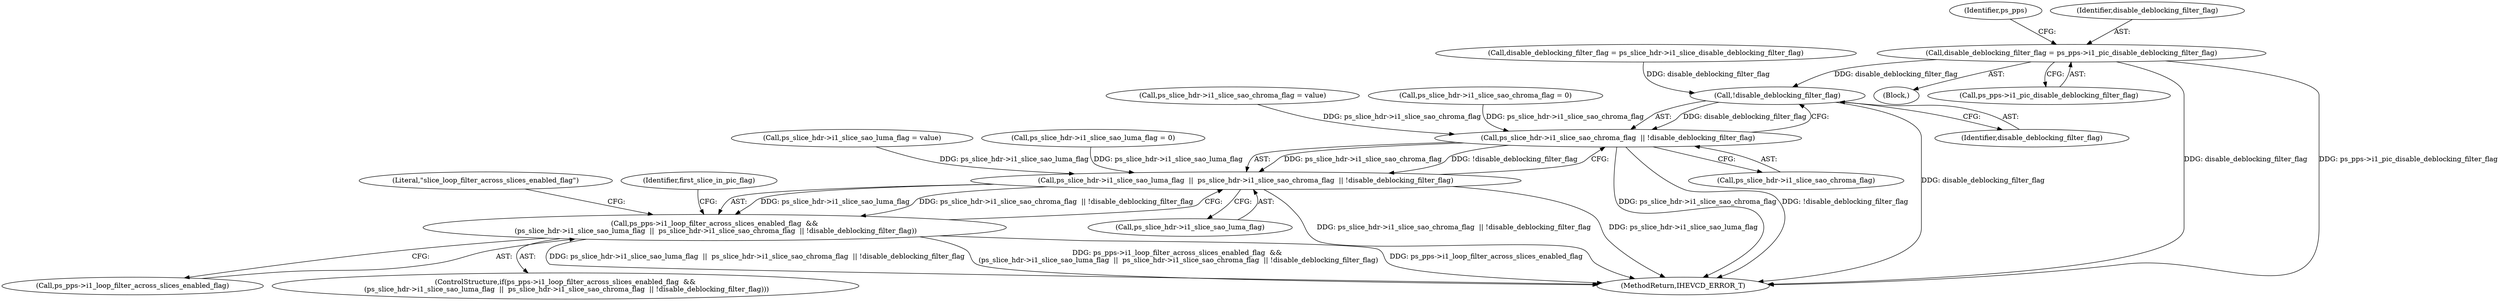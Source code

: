 digraph "0_Android_913d9e8d93d6b81bb8eac3fc2c1426651f5b259d@pointer" {
"1001512" [label="(Call,disable_deblocking_filter_flag = ps_pps->i1_pic_disable_deblocking_filter_flag)"];
"1001601" [label="(Call,!disable_deblocking_filter_flag)"];
"1001597" [label="(Call,ps_slice_hdr->i1_slice_sao_chroma_flag  || !disable_deblocking_filter_flag)"];
"1001593" [label="(Call,ps_slice_hdr->i1_slice_sao_luma_flag  ||  ps_slice_hdr->i1_slice_sao_chroma_flag  || !disable_deblocking_filter_flag)"];
"1001589" [label="(Call,ps_pps->i1_loop_filter_across_slices_enabled_flag  &&\n (ps_slice_hdr->i1_slice_sao_luma_flag  ||  ps_slice_hdr->i1_slice_sao_chroma_flag  || !disable_deblocking_filter_flag))"];
"1000554" [label="(Block,)"];
"1001514" [label="(Call,ps_pps->i1_pic_disable_deblocking_filter_flag)"];
"1001594" [label="(Call,ps_slice_hdr->i1_slice_sao_luma_flag)"];
"1001601" [label="(Call,!disable_deblocking_filter_flag)"];
"1002617" [label="(MethodReturn,IHEVCD_ERROR_T)"];
"1001519" [label="(Identifier,ps_pps)"];
"1001121" [label="(Call,ps_slice_hdr->i1_slice_sao_chroma_flag = value)"];
"1001096" [label="(Call,ps_slice_hdr->i1_slice_sao_chroma_flag = 0)"];
"1001590" [label="(Call,ps_pps->i1_loop_filter_across_slices_enabled_flag)"];
"1001598" [label="(Call,ps_slice_hdr->i1_slice_sao_chroma_flag)"];
"1001111" [label="(Call,ps_slice_hdr->i1_slice_sao_luma_flag = value)"];
"1001605" [label="(Literal,\"slice_loop_filter_across_slices_enabled_flag\")"];
"1001593" [label="(Call,ps_slice_hdr->i1_slice_sao_luma_flag  ||  ps_slice_hdr->i1_slice_sao_chroma_flag  || !disable_deblocking_filter_flag)"];
"1001602" [label="(Identifier,disable_deblocking_filter_flag)"];
"1001597" [label="(Call,ps_slice_hdr->i1_slice_sao_chroma_flag  || !disable_deblocking_filter_flag)"];
"1001617" [label="(Identifier,first_slice_in_pic_flag)"];
"1001552" [label="(Call,disable_deblocking_filter_flag = ps_slice_hdr->i1_slice_disable_deblocking_filter_flag)"];
"1001588" [label="(ControlStructure,if(ps_pps->i1_loop_filter_across_slices_enabled_flag  &&\n (ps_slice_hdr->i1_slice_sao_luma_flag  ||  ps_slice_hdr->i1_slice_sao_chroma_flag  || !disable_deblocking_filter_flag)))"];
"1001589" [label="(Call,ps_pps->i1_loop_filter_across_slices_enabled_flag  &&\n (ps_slice_hdr->i1_slice_sao_luma_flag  ||  ps_slice_hdr->i1_slice_sao_chroma_flag  || !disable_deblocking_filter_flag))"];
"1001512" [label="(Call,disable_deblocking_filter_flag = ps_pps->i1_pic_disable_deblocking_filter_flag)"];
"1001513" [label="(Identifier,disable_deblocking_filter_flag)"];
"1001091" [label="(Call,ps_slice_hdr->i1_slice_sao_luma_flag = 0)"];
"1001512" -> "1000554"  [label="AST: "];
"1001512" -> "1001514"  [label="CFG: "];
"1001513" -> "1001512"  [label="AST: "];
"1001514" -> "1001512"  [label="AST: "];
"1001519" -> "1001512"  [label="CFG: "];
"1001512" -> "1002617"  [label="DDG: disable_deblocking_filter_flag"];
"1001512" -> "1002617"  [label="DDG: ps_pps->i1_pic_disable_deblocking_filter_flag"];
"1001512" -> "1001601"  [label="DDG: disable_deblocking_filter_flag"];
"1001601" -> "1001597"  [label="AST: "];
"1001601" -> "1001602"  [label="CFG: "];
"1001602" -> "1001601"  [label="AST: "];
"1001597" -> "1001601"  [label="CFG: "];
"1001601" -> "1002617"  [label="DDG: disable_deblocking_filter_flag"];
"1001601" -> "1001597"  [label="DDG: disable_deblocking_filter_flag"];
"1001552" -> "1001601"  [label="DDG: disable_deblocking_filter_flag"];
"1001597" -> "1001593"  [label="AST: "];
"1001597" -> "1001598"  [label="CFG: "];
"1001598" -> "1001597"  [label="AST: "];
"1001593" -> "1001597"  [label="CFG: "];
"1001597" -> "1002617"  [label="DDG: ps_slice_hdr->i1_slice_sao_chroma_flag"];
"1001597" -> "1002617"  [label="DDG: !disable_deblocking_filter_flag"];
"1001597" -> "1001593"  [label="DDG: ps_slice_hdr->i1_slice_sao_chroma_flag"];
"1001597" -> "1001593"  [label="DDG: !disable_deblocking_filter_flag"];
"1001096" -> "1001597"  [label="DDG: ps_slice_hdr->i1_slice_sao_chroma_flag"];
"1001121" -> "1001597"  [label="DDG: ps_slice_hdr->i1_slice_sao_chroma_flag"];
"1001593" -> "1001589"  [label="AST: "];
"1001593" -> "1001594"  [label="CFG: "];
"1001594" -> "1001593"  [label="AST: "];
"1001589" -> "1001593"  [label="CFG: "];
"1001593" -> "1002617"  [label="DDG: ps_slice_hdr->i1_slice_sao_chroma_flag  || !disable_deblocking_filter_flag"];
"1001593" -> "1002617"  [label="DDG: ps_slice_hdr->i1_slice_sao_luma_flag"];
"1001593" -> "1001589"  [label="DDG: ps_slice_hdr->i1_slice_sao_luma_flag"];
"1001593" -> "1001589"  [label="DDG: ps_slice_hdr->i1_slice_sao_chroma_flag  || !disable_deblocking_filter_flag"];
"1001091" -> "1001593"  [label="DDG: ps_slice_hdr->i1_slice_sao_luma_flag"];
"1001111" -> "1001593"  [label="DDG: ps_slice_hdr->i1_slice_sao_luma_flag"];
"1001589" -> "1001588"  [label="AST: "];
"1001589" -> "1001590"  [label="CFG: "];
"1001590" -> "1001589"  [label="AST: "];
"1001605" -> "1001589"  [label="CFG: "];
"1001617" -> "1001589"  [label="CFG: "];
"1001589" -> "1002617"  [label="DDG: ps_slice_hdr->i1_slice_sao_luma_flag  ||  ps_slice_hdr->i1_slice_sao_chroma_flag  || !disable_deblocking_filter_flag"];
"1001589" -> "1002617"  [label="DDG: ps_pps->i1_loop_filter_across_slices_enabled_flag  &&\n (ps_slice_hdr->i1_slice_sao_luma_flag  ||  ps_slice_hdr->i1_slice_sao_chroma_flag  || !disable_deblocking_filter_flag)"];
"1001589" -> "1002617"  [label="DDG: ps_pps->i1_loop_filter_across_slices_enabled_flag"];
}
